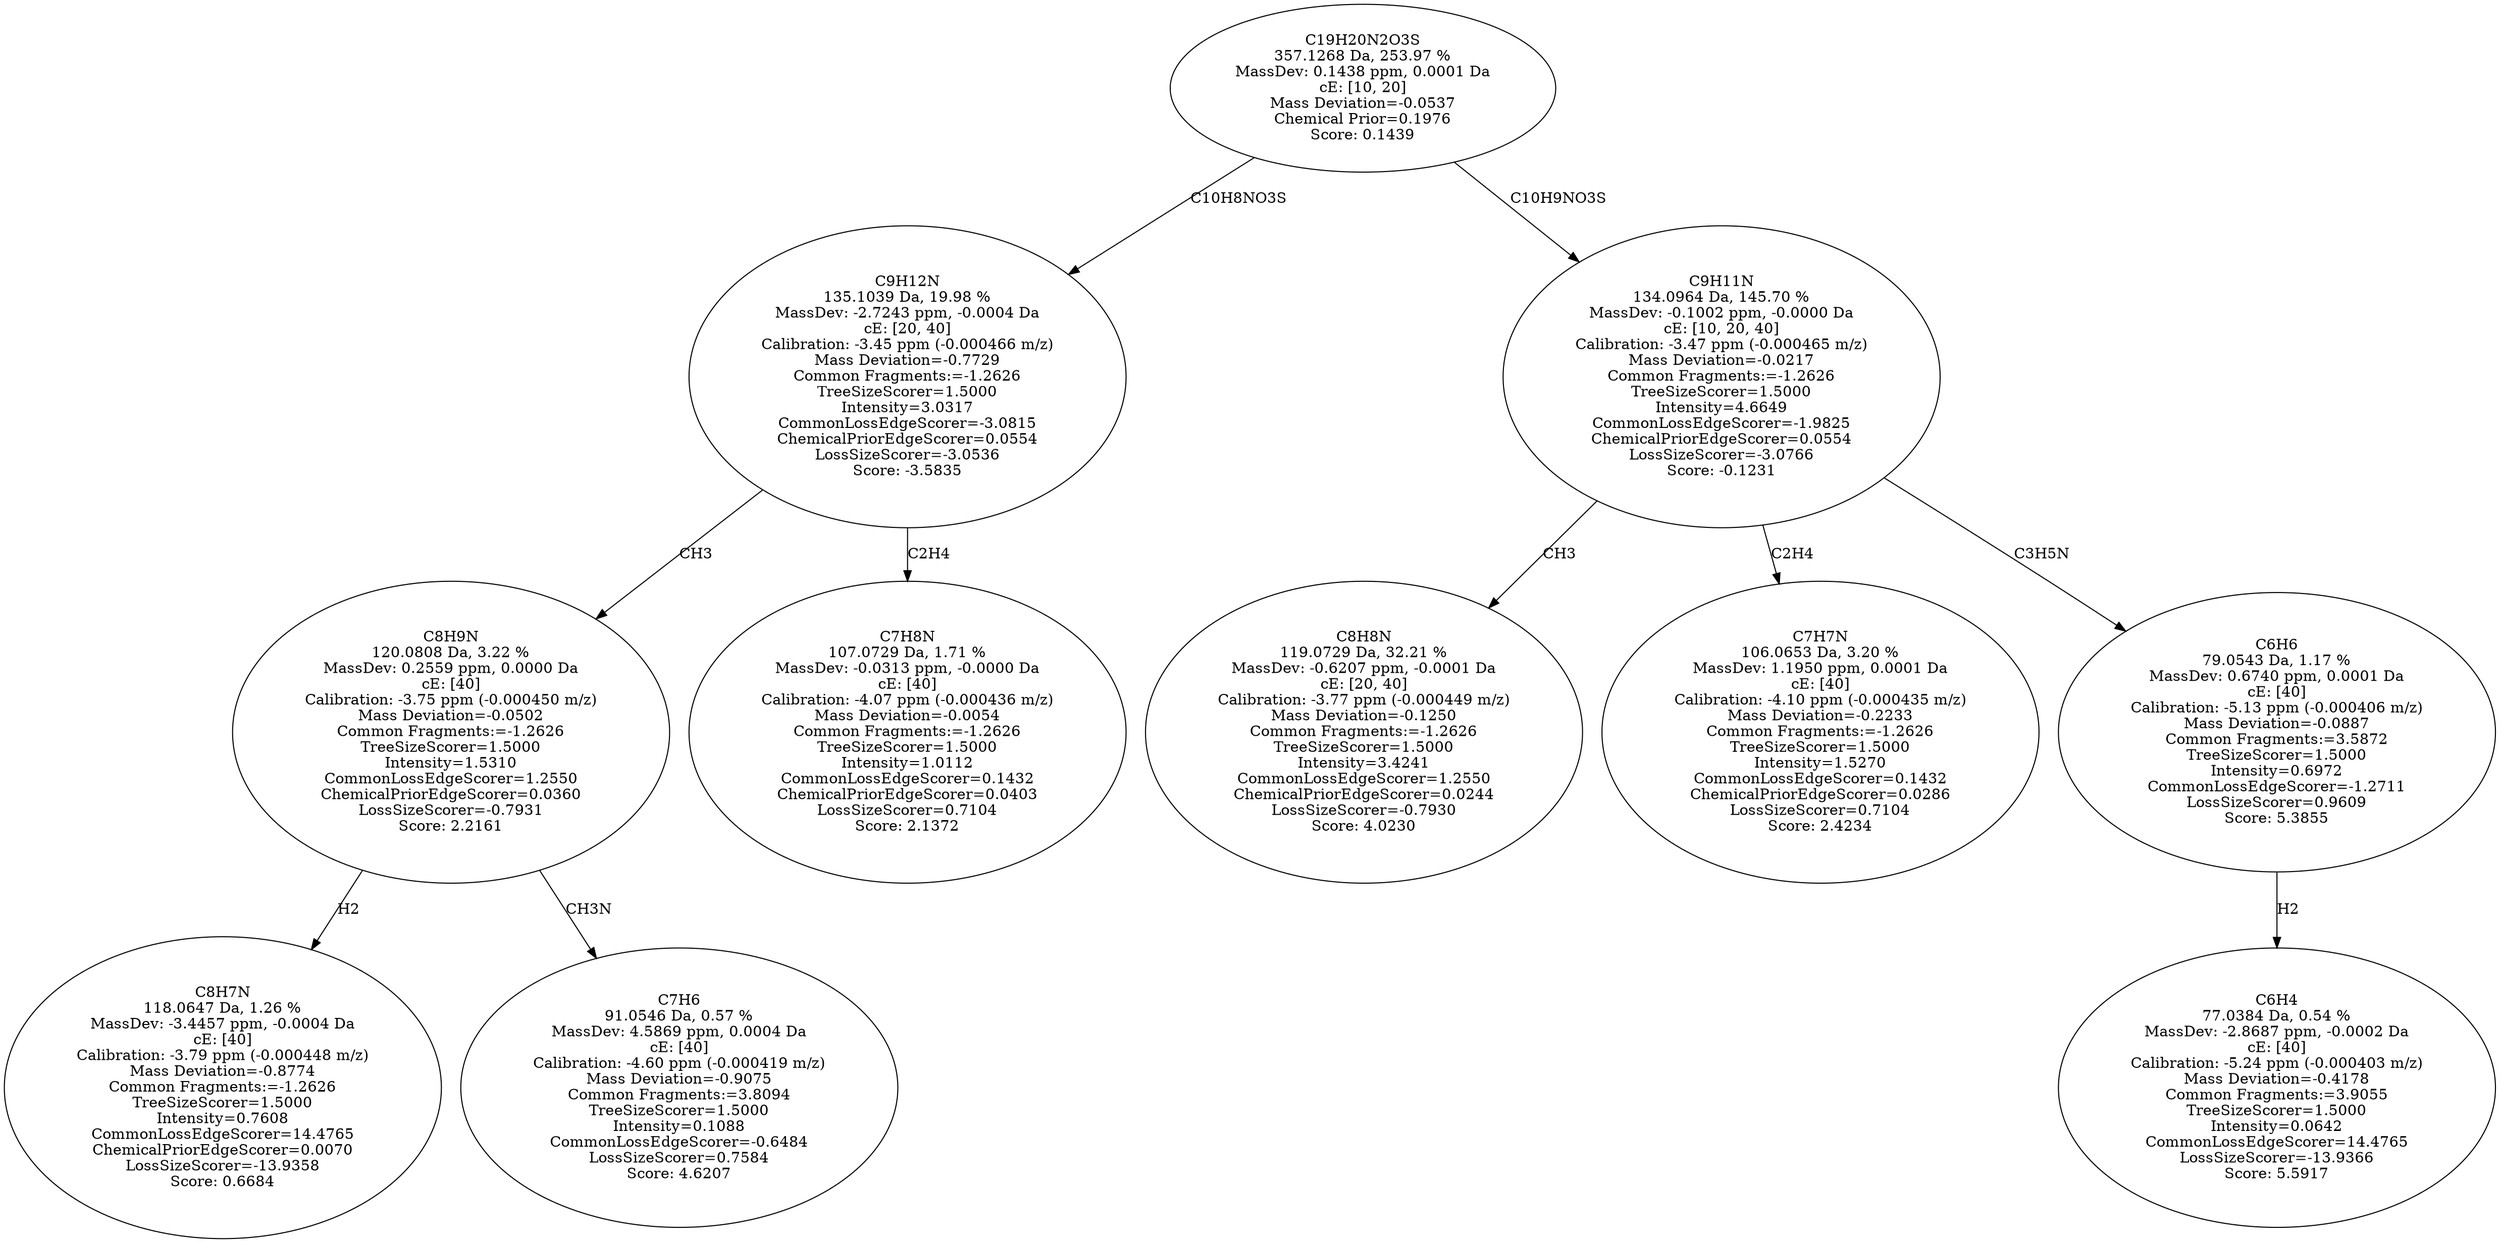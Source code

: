 strict digraph {
v1 [label="C8H7N\n118.0647 Da, 1.26 %\nMassDev: -3.4457 ppm, -0.0004 Da\ncE: [40]\nCalibration: -3.79 ppm (-0.000448 m/z)\nMass Deviation=-0.8774\nCommon Fragments:=-1.2626\nTreeSizeScorer=1.5000\nIntensity=0.7608\nCommonLossEdgeScorer=14.4765\nChemicalPriorEdgeScorer=0.0070\nLossSizeScorer=-13.9358\nScore: 0.6684"];
v2 [label="C7H6\n91.0546 Da, 0.57 %\nMassDev: 4.5869 ppm, 0.0004 Da\ncE: [40]\nCalibration: -4.60 ppm (-0.000419 m/z)\nMass Deviation=-0.9075\nCommon Fragments:=3.8094\nTreeSizeScorer=1.5000\nIntensity=0.1088\nCommonLossEdgeScorer=-0.6484\nLossSizeScorer=0.7584\nScore: 4.6207"];
v3 [label="C8H9N\n120.0808 Da, 3.22 %\nMassDev: 0.2559 ppm, 0.0000 Da\ncE: [40]\nCalibration: -3.75 ppm (-0.000450 m/z)\nMass Deviation=-0.0502\nCommon Fragments:=-1.2626\nTreeSizeScorer=1.5000\nIntensity=1.5310\nCommonLossEdgeScorer=1.2550\nChemicalPriorEdgeScorer=0.0360\nLossSizeScorer=-0.7931\nScore: 2.2161"];
v4 [label="C7H8N\n107.0729 Da, 1.71 %\nMassDev: -0.0313 ppm, -0.0000 Da\ncE: [40]\nCalibration: -4.07 ppm (-0.000436 m/z)\nMass Deviation=-0.0054\nCommon Fragments:=-1.2626\nTreeSizeScorer=1.5000\nIntensity=1.0112\nCommonLossEdgeScorer=0.1432\nChemicalPriorEdgeScorer=0.0403\nLossSizeScorer=0.7104\nScore: 2.1372"];
v5 [label="C9H12N\n135.1039 Da, 19.98 %\nMassDev: -2.7243 ppm, -0.0004 Da\ncE: [20, 40]\nCalibration: -3.45 ppm (-0.000466 m/z)\nMass Deviation=-0.7729\nCommon Fragments:=-1.2626\nTreeSizeScorer=1.5000\nIntensity=3.0317\nCommonLossEdgeScorer=-3.0815\nChemicalPriorEdgeScorer=0.0554\nLossSizeScorer=-3.0536\nScore: -3.5835"];
v6 [label="C8H8N\n119.0729 Da, 32.21 %\nMassDev: -0.6207 ppm, -0.0001 Da\ncE: [20, 40]\nCalibration: -3.77 ppm (-0.000449 m/z)\nMass Deviation=-0.1250\nCommon Fragments:=-1.2626\nTreeSizeScorer=1.5000\nIntensity=3.4241\nCommonLossEdgeScorer=1.2550\nChemicalPriorEdgeScorer=0.0244\nLossSizeScorer=-0.7930\nScore: 4.0230"];
v7 [label="C7H7N\n106.0653 Da, 3.20 %\nMassDev: 1.1950 ppm, 0.0001 Da\ncE: [40]\nCalibration: -4.10 ppm (-0.000435 m/z)\nMass Deviation=-0.2233\nCommon Fragments:=-1.2626\nTreeSizeScorer=1.5000\nIntensity=1.5270\nCommonLossEdgeScorer=0.1432\nChemicalPriorEdgeScorer=0.0286\nLossSizeScorer=0.7104\nScore: 2.4234"];
v8 [label="C6H4\n77.0384 Da, 0.54 %\nMassDev: -2.8687 ppm, -0.0002 Da\ncE: [40]\nCalibration: -5.24 ppm (-0.000403 m/z)\nMass Deviation=-0.4178\nCommon Fragments:=3.9055\nTreeSizeScorer=1.5000\nIntensity=0.0642\nCommonLossEdgeScorer=14.4765\nLossSizeScorer=-13.9366\nScore: 5.5917"];
v9 [label="C6H6\n79.0543 Da, 1.17 %\nMassDev: 0.6740 ppm, 0.0001 Da\ncE: [40]\nCalibration: -5.13 ppm (-0.000406 m/z)\nMass Deviation=-0.0887\nCommon Fragments:=3.5872\nTreeSizeScorer=1.5000\nIntensity=0.6972\nCommonLossEdgeScorer=-1.2711\nLossSizeScorer=0.9609\nScore: 5.3855"];
v10 [label="C9H11N\n134.0964 Da, 145.70 %\nMassDev: -0.1002 ppm, -0.0000 Da\ncE: [10, 20, 40]\nCalibration: -3.47 ppm (-0.000465 m/z)\nMass Deviation=-0.0217\nCommon Fragments:=-1.2626\nTreeSizeScorer=1.5000\nIntensity=4.6649\nCommonLossEdgeScorer=-1.9825\nChemicalPriorEdgeScorer=0.0554\nLossSizeScorer=-3.0766\nScore: -0.1231"];
v11 [label="C19H20N2O3S\n357.1268 Da, 253.97 %\nMassDev: 0.1438 ppm, 0.0001 Da\ncE: [10, 20]\nMass Deviation=-0.0537\nChemical Prior=0.1976\nScore: 0.1439"];
v3 -> v1 [label="H2"];
v3 -> v2 [label="CH3N"];
v5 -> v3 [label="CH3"];
v5 -> v4 [label="C2H4"];
v11 -> v5 [label="C10H8NO3S"];
v10 -> v6 [label="CH3"];
v10 -> v7 [label="C2H4"];
v9 -> v8 [label="H2"];
v10 -> v9 [label="C3H5N"];
v11 -> v10 [label="C10H9NO3S"];
}